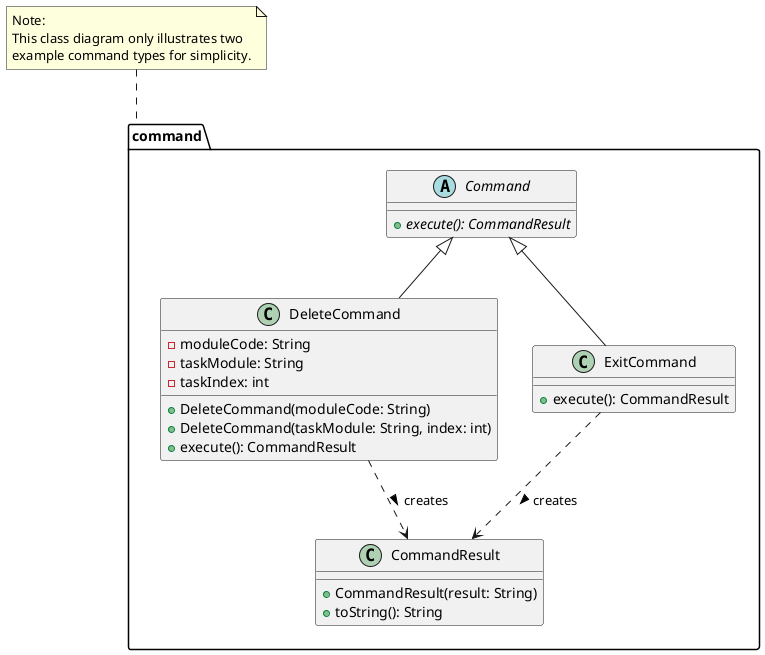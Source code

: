 @startuml
'https://plantuml.com/class-diagram
package command {
    abstract class Command
    class DeleteCommand

    Command <|-- DeleteCommand
    Command <|-- ExitCommand
    DeleteCommand ..> CommandResult :creates >
    ExitCommand ..> CommandResult :creates >

    abstract class Command {
        +execute(): CommandResult {abstract}
    }

    class DeleteCommand {
    -moduleCode: String
    -taskModule: String
    -taskIndex: int
    +DeleteCommand(moduleCode: String)
    +DeleteCommand(taskModule: String, index: int)
    +execute(): CommandResult
    }

    class ExitCommand {
    +execute(): CommandResult
    }

    class CommandResult {
    +CommandResult(result: String)
    +toString(): String
    }
}

note top of command
Note:
This class diagram only illustrates two
example command types for simplicity.
end note

@enduml